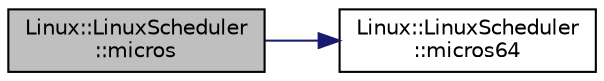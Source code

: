 digraph "Linux::LinuxScheduler::micros"
{
 // INTERACTIVE_SVG=YES
  edge [fontname="Helvetica",fontsize="10",labelfontname="Helvetica",labelfontsize="10"];
  node [fontname="Helvetica",fontsize="10",shape=record];
  rankdir="LR";
  Node1 [label="Linux::LinuxScheduler\l::micros",height=0.2,width=0.4,color="black", fillcolor="grey75", style="filled" fontcolor="black"];
  Node1 -> Node2 [color="midnightblue",fontsize="10",style="solid",fontname="Helvetica"];
  Node2 [label="Linux::LinuxScheduler\l::micros64",height=0.2,width=0.4,color="black", fillcolor="white", style="filled",URL="$classLinux_1_1LinuxScheduler.html#a65db143a95c6cc281a8c5c01a7afbf5d"];
}
